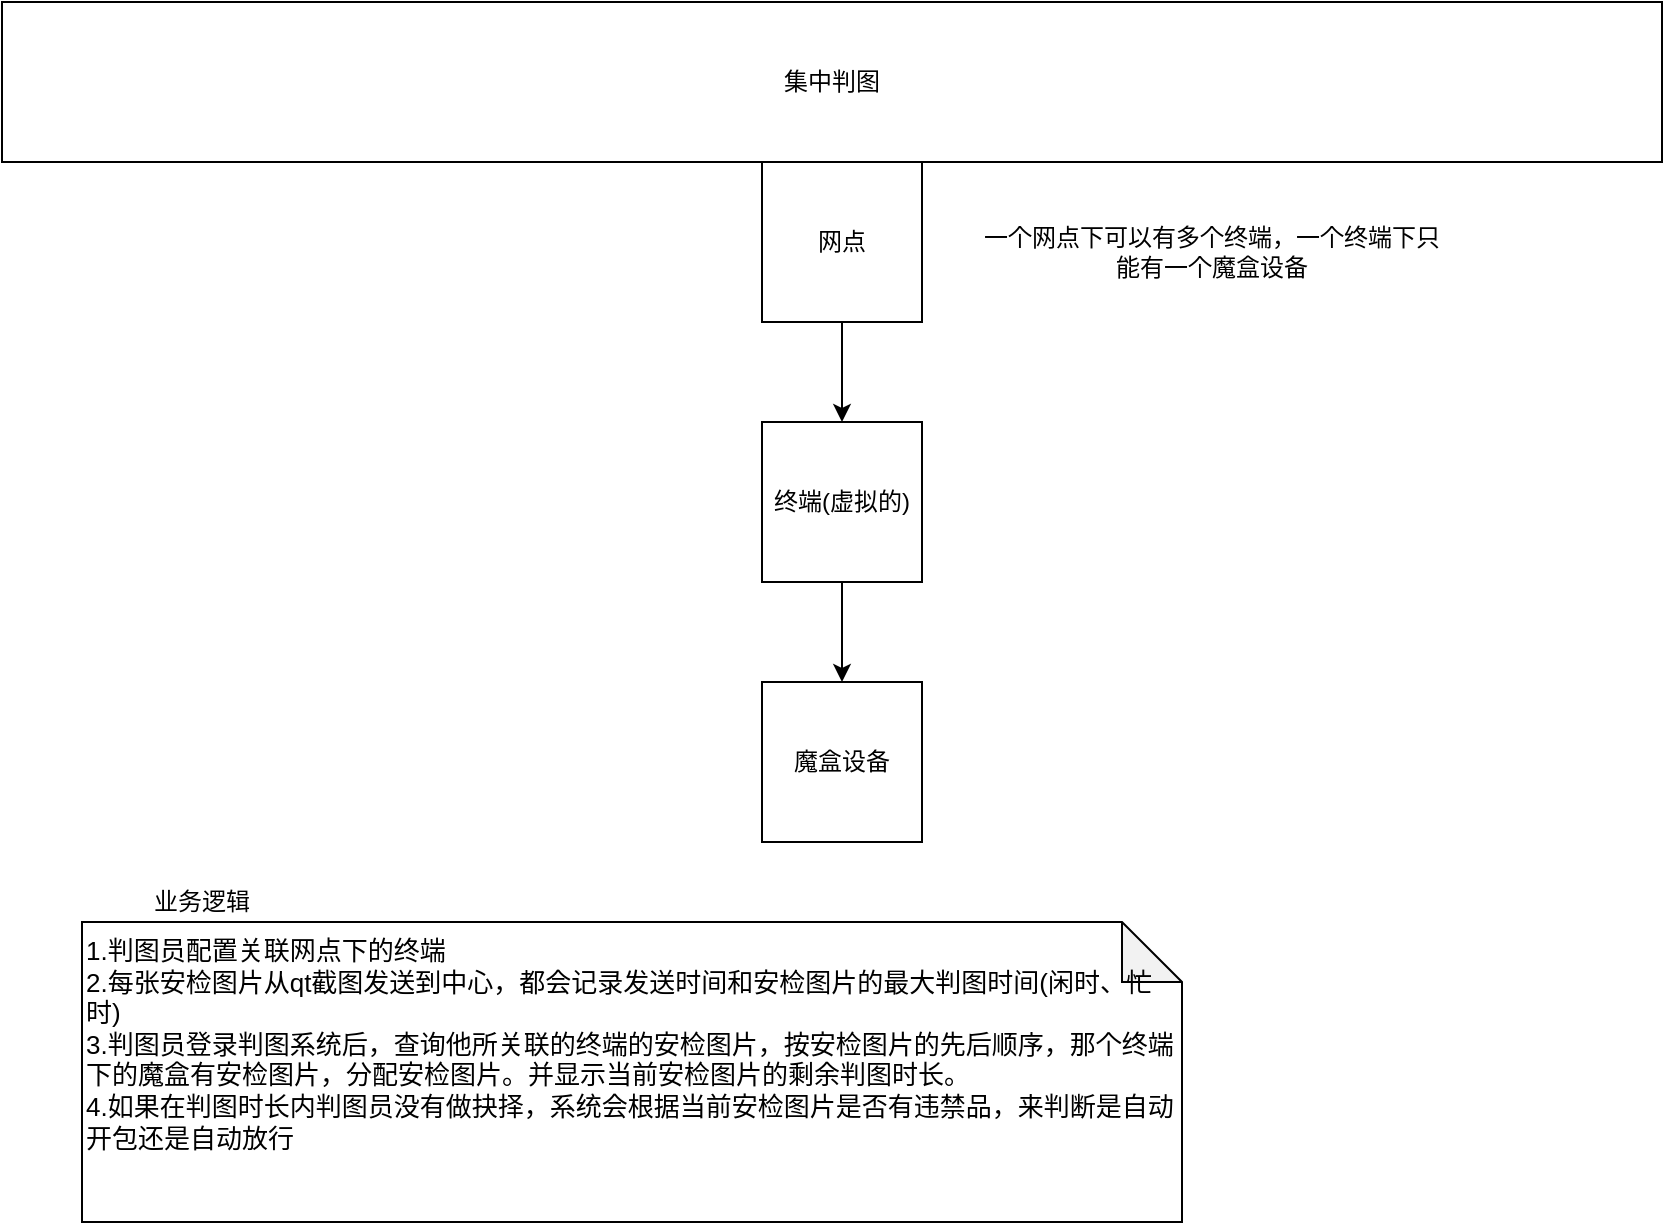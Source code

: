 <mxfile version="14.5.4" type="github">
  <diagram id="j88UriNjPNg5P0U6aBg5" name="第 1 页">
    <mxGraphModel dx="1038" dy="548" grid="1" gridSize="10" guides="1" tooltips="1" connect="1" arrows="1" fold="1" page="1" pageScale="1" pageWidth="827" pageHeight="1169" math="0" shadow="0">
      <root>
        <mxCell id="0" />
        <mxCell id="1" parent="0" />
        <mxCell id="1mmlKEDVTXWJfy-c7oK4-1" value="集中判图" style="rounded=0;whiteSpace=wrap;html=1;" vertex="1" parent="1">
          <mxGeometry width="830" height="80" as="geometry" />
        </mxCell>
        <mxCell id="1mmlKEDVTXWJfy-c7oK4-2" value="" style="edgeStyle=orthogonalEdgeStyle;rounded=0;orthogonalLoop=1;jettySize=auto;html=1;" edge="1" parent="1" source="1mmlKEDVTXWJfy-c7oK4-3" target="1mmlKEDVTXWJfy-c7oK4-5">
          <mxGeometry relative="1" as="geometry" />
        </mxCell>
        <mxCell id="1mmlKEDVTXWJfy-c7oK4-3" value="网点" style="whiteSpace=wrap;html=1;aspect=fixed;" vertex="1" parent="1">
          <mxGeometry x="380" y="80" width="80" height="80" as="geometry" />
        </mxCell>
        <mxCell id="1mmlKEDVTXWJfy-c7oK4-4" value="" style="edgeStyle=orthogonalEdgeStyle;rounded=0;orthogonalLoop=1;jettySize=auto;html=1;" edge="1" parent="1" source="1mmlKEDVTXWJfy-c7oK4-5" target="1mmlKEDVTXWJfy-c7oK4-6">
          <mxGeometry relative="1" as="geometry" />
        </mxCell>
        <mxCell id="1mmlKEDVTXWJfy-c7oK4-5" value="终端(虚拟的)" style="whiteSpace=wrap;html=1;aspect=fixed;" vertex="1" parent="1">
          <mxGeometry x="380" y="210" width="80" height="80" as="geometry" />
        </mxCell>
        <mxCell id="1mmlKEDVTXWJfy-c7oK4-6" value="魔盒设备" style="whiteSpace=wrap;html=1;aspect=fixed;" vertex="1" parent="1">
          <mxGeometry x="380" y="340" width="80" height="80" as="geometry" />
        </mxCell>
        <mxCell id="1mmlKEDVTXWJfy-c7oK4-7" value="一个网点下可以有多个终端，一个终端下只能有一个魔盒设备" style="text;html=1;strokeColor=none;fillColor=none;align=center;verticalAlign=middle;whiteSpace=wrap;rounded=0;" vertex="1" parent="1">
          <mxGeometry x="490" y="110" width="230" height="30" as="geometry" />
        </mxCell>
        <mxCell id="1mmlKEDVTXWJfy-c7oK4-8" value="业务逻辑" style="text;html=1;strokeColor=none;fillColor=none;align=center;verticalAlign=middle;whiteSpace=wrap;rounded=0;" vertex="1" parent="1">
          <mxGeometry x="40" y="440" width="120" height="20" as="geometry" />
        </mxCell>
        <mxCell id="1mmlKEDVTXWJfy-c7oK4-9" value="1.判图员配置关联网点下的终端&lt;br style=&quot;font-size: 13px&quot;&gt;2.每张安检图片从qt截图发送到中心，都会记录发送时间和安检图片的最大判图时间(闲时、忙时)&lt;br style=&quot;font-size: 13px&quot;&gt;3.判图员登录判图系统后，查询他所关联的终端的安检图片，按安检图片的先后顺序，那个终端下的魔盒有安检图片，分配安检图片。并显示当前安检图片的剩余判图时长。&lt;br style=&quot;font-size: 13px&quot;&gt;4.如果在判图时长内判图员没有做抉择，系统会根据当前安检图片是否有违禁品，来判断是自动开包还是自动放行" style="shape=note;whiteSpace=wrap;html=1;backgroundOutline=1;darkOpacity=0.05;align=left;verticalAlign=top;fontSize=13;" vertex="1" parent="1">
          <mxGeometry x="40" y="460" width="550" height="150" as="geometry" />
        </mxCell>
      </root>
    </mxGraphModel>
  </diagram>
</mxfile>

